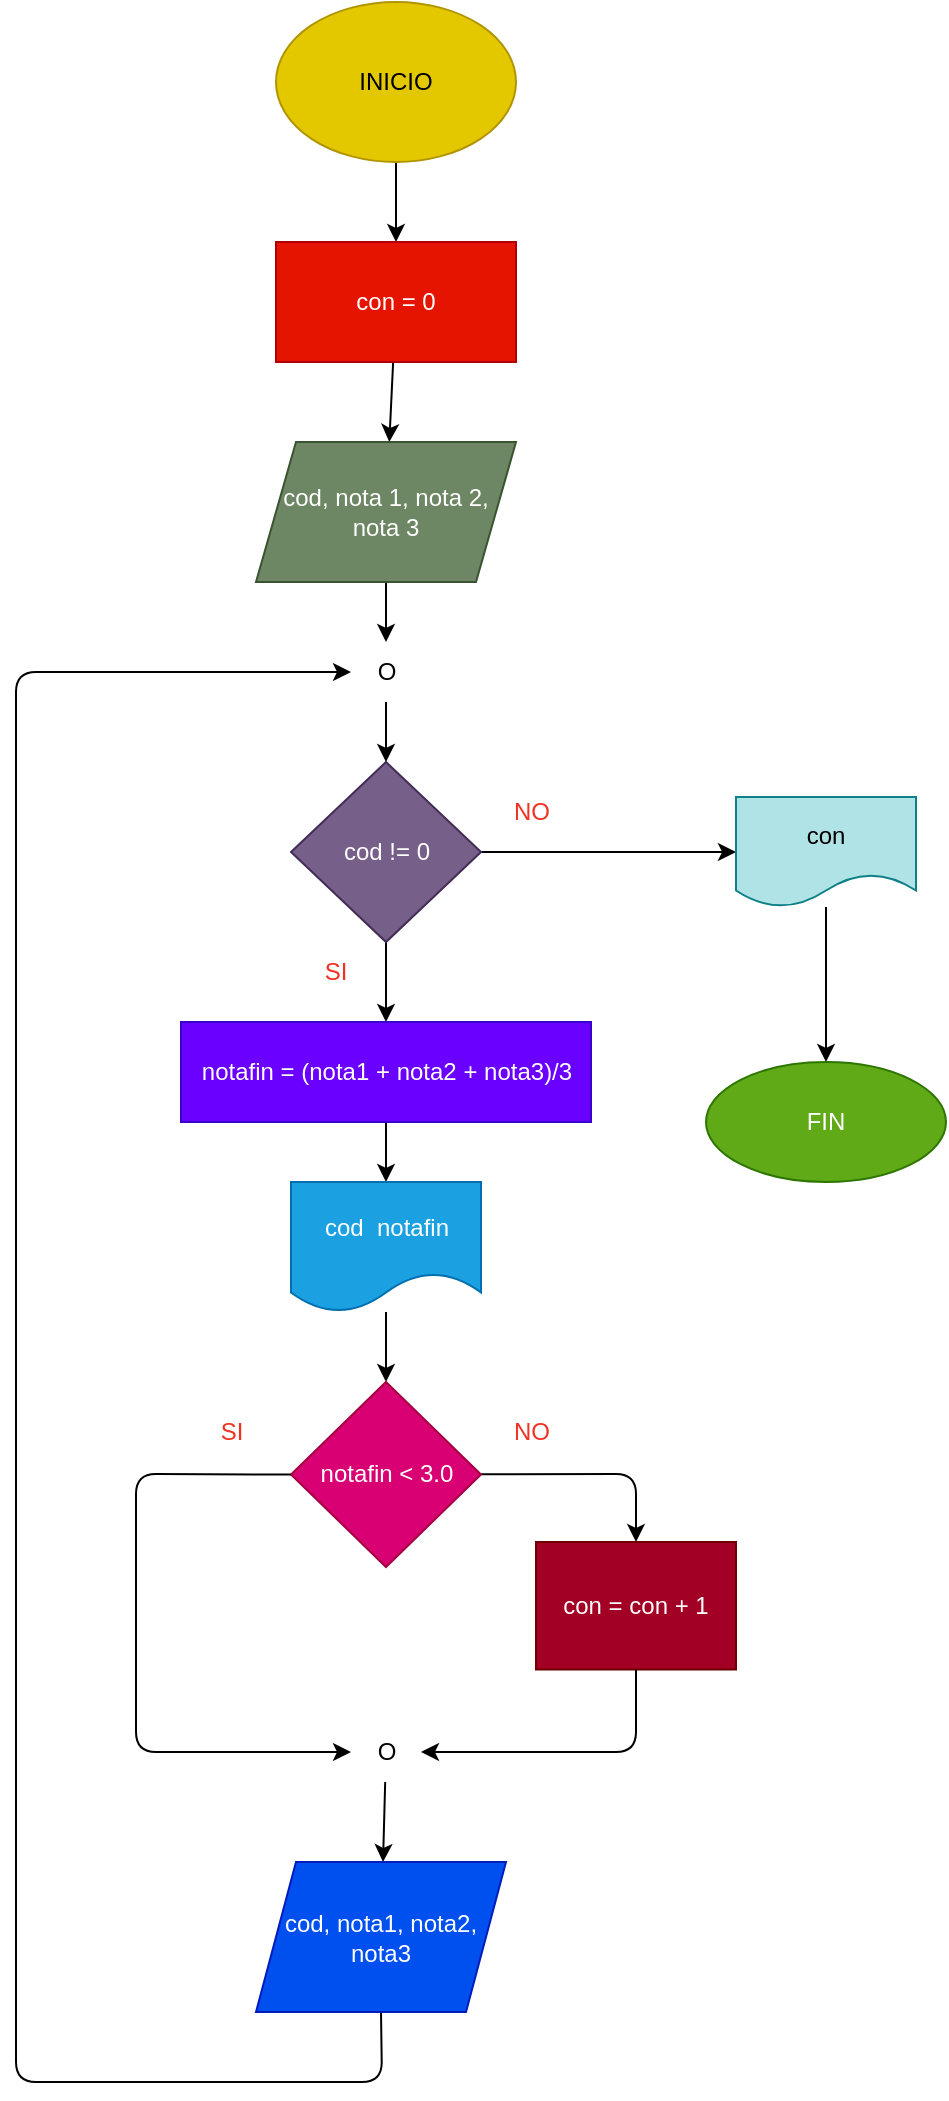 <mxfile>
    <diagram id="oAvqjxGWQdUZEXEwAUJJ" name="Página-1">
        <mxGraphModel dx="514" dy="436" grid="1" gridSize="10" guides="1" tooltips="1" connect="1" arrows="1" fold="1" page="1" pageScale="1" pageWidth="827" pageHeight="1169" math="0" shadow="0">
            <root>
                <mxCell id="0"/>
                <mxCell id="1" parent="0"/>
                <mxCell id="5" value="" style="edgeStyle=none;html=1;" parent="1" source="3" target="4" edge="1">
                    <mxGeometry relative="1" as="geometry"/>
                </mxCell>
                <mxCell id="3" value="INICIO" style="ellipse;whiteSpace=wrap;html=1;fillColor=#e3c800;fontColor=#000000;strokeColor=#B09500;" parent="1" vertex="1">
                    <mxGeometry x="170" y="130" width="120" height="80" as="geometry"/>
                </mxCell>
                <mxCell id="7" value="" style="edgeStyle=none;html=1;" parent="1" source="4" target="6" edge="1">
                    <mxGeometry relative="1" as="geometry"/>
                </mxCell>
                <mxCell id="4" value="con = 0" style="whiteSpace=wrap;html=1;fillColor=#e51400;strokeColor=#B20000;fontColor=#ffffff;" parent="1" vertex="1">
                    <mxGeometry x="170" y="250" width="120" height="60" as="geometry"/>
                </mxCell>
                <mxCell id="9" value="" style="edgeStyle=none;html=1;" parent="1" source="6" edge="1">
                    <mxGeometry relative="1" as="geometry">
                        <mxPoint x="225" y="450" as="targetPoint"/>
                    </mxGeometry>
                </mxCell>
                <mxCell id="6" value="cod, nota 1, nota 2, nota 3" style="shape=parallelogram;perimeter=parallelogramPerimeter;whiteSpace=wrap;html=1;fixedSize=1;fillColor=#6d8764;strokeColor=#3A5431;fontColor=#ffffff;" parent="1" vertex="1">
                    <mxGeometry x="160" y="350" width="130" height="70" as="geometry"/>
                </mxCell>
                <mxCell id="15" value="" style="edgeStyle=none;html=1;" parent="1" source="8" target="14" edge="1">
                    <mxGeometry relative="1" as="geometry"/>
                </mxCell>
                <mxCell id="19" value="" style="edgeStyle=none;html=1;fontColor=#000000;" parent="1" source="8" target="18" edge="1">
                    <mxGeometry relative="1" as="geometry"/>
                </mxCell>
                <mxCell id="8" value="cod != 0" style="rhombus;whiteSpace=wrap;html=1;fillColor=#76608a;strokeColor=#432D57;fontColor=#ffffff;" parent="1" vertex="1">
                    <mxGeometry x="177.5" y="510" width="95" height="90" as="geometry"/>
                </mxCell>
                <mxCell id="11" value="O" style="text;html=1;strokeColor=none;fillColor=none;align=center;verticalAlign=middle;whiteSpace=wrap;rounded=0;" parent="1" vertex="1">
                    <mxGeometry x="207.5" y="450" width="35" height="30" as="geometry"/>
                </mxCell>
                <mxCell id="12" value="" style="endArrow=classic;html=1;exitX=0.5;exitY=1;exitDx=0;exitDy=0;entryX=0.5;entryY=0;entryDx=0;entryDy=0;" parent="1" source="11" target="8" edge="1">
                    <mxGeometry width="50" height="50" relative="1" as="geometry">
                        <mxPoint x="240" y="360" as="sourcePoint"/>
                        <mxPoint x="290" y="310" as="targetPoint"/>
                    </mxGeometry>
                </mxCell>
                <mxCell id="13" value="" style="endArrow=classic;html=1;entryX=0;entryY=0.5;entryDx=0;entryDy=0;exitX=0.5;exitY=1;exitDx=0;exitDy=0;" parent="1" source="33" target="11" edge="1">
                    <mxGeometry width="50" height="50" relative="1" as="geometry">
                        <mxPoint x="130" y="1150" as="sourcePoint"/>
                        <mxPoint x="290" y="410" as="targetPoint"/>
                        <Array as="points">
                            <mxPoint x="223" y="1170"/>
                            <mxPoint x="40" y="1170"/>
                            <mxPoint x="40" y="465"/>
                        </Array>
                    </mxGeometry>
                </mxCell>
                <mxCell id="17" value="" style="edgeStyle=none;html=1;fontColor=#000000;" parent="1" source="14" target="16" edge="1">
                    <mxGeometry relative="1" as="geometry"/>
                </mxCell>
                <mxCell id="14" value="&lt;font color=&quot;#000000&quot;&gt;con&lt;/font&gt;" style="shape=document;whiteSpace=wrap;html=1;boundedLbl=1;fillColor=#b0e3e6;strokeColor=#0e8088;" parent="1" vertex="1">
                    <mxGeometry x="400" y="527.5" width="90" height="55" as="geometry"/>
                </mxCell>
                <mxCell id="16" value="FIN" style="ellipse;whiteSpace=wrap;html=1;fillColor=#60a917;strokeColor=#2D7600;fontColor=#ffffff;" parent="1" vertex="1">
                    <mxGeometry x="385" y="660" width="120" height="60" as="geometry"/>
                </mxCell>
                <mxCell id="25" value="" style="edgeStyle=none;html=1;fontColor=#F03224;" parent="1" source="18" target="24" edge="1">
                    <mxGeometry relative="1" as="geometry"/>
                </mxCell>
                <mxCell id="18" value="notafin = (nota1 + nota2 + nota3)/3" style="whiteSpace=wrap;html=1;fillColor=#6a00ff;strokeColor=#3700CC;fontColor=#ffffff;" parent="1" vertex="1">
                    <mxGeometry x="122.5" y="640" width="205" height="50" as="geometry"/>
                </mxCell>
                <mxCell id="27" value="" style="edgeStyle=none;html=1;fontColor=#F03224;" parent="1" source="24" target="26" edge="1">
                    <mxGeometry relative="1" as="geometry"/>
                </mxCell>
                <mxCell id="24" value="cod&amp;nbsp; notafin" style="shape=document;whiteSpace=wrap;html=1;boundedLbl=1;fillColor=#1ba1e2;strokeColor=#006EAF;fontColor=#ffffff;" parent="1" vertex="1">
                    <mxGeometry x="177.5" y="720" width="95" height="65" as="geometry"/>
                </mxCell>
                <mxCell id="29" value="" style="edgeStyle=none;html=1;fontColor=#F03224;" parent="1" source="26" target="28" edge="1">
                    <mxGeometry relative="1" as="geometry">
                        <Array as="points">
                            <mxPoint x="350" y="866"/>
                        </Array>
                    </mxGeometry>
                </mxCell>
                <mxCell id="26" value="notafin &amp;lt; 3.0" style="rhombus;whiteSpace=wrap;html=1;fillColor=#d80073;strokeColor=#A50040;fontColor=#ffffff;" parent="1" vertex="1">
                    <mxGeometry x="177.5" y="820" width="95" height="92.5" as="geometry"/>
                </mxCell>
                <mxCell id="28" value="con = con + 1" style="whiteSpace=wrap;html=1;fillColor=#a20025;strokeColor=#6F0000;fontColor=#ffffff;" parent="1" vertex="1">
                    <mxGeometry x="300" y="900" width="100" height="63.75" as="geometry"/>
                </mxCell>
                <mxCell id="30" value="" style="endArrow=classic;html=1;fontColor=#F03224;exitX=0;exitY=0.5;exitDx=0;exitDy=0;entryX=0;entryY=0.5;entryDx=0;entryDy=0;" parent="1" source="26" target="31" edge="1">
                    <mxGeometry width="50" height="50" relative="1" as="geometry">
                        <mxPoint x="240" y="860" as="sourcePoint"/>
                        <mxPoint x="178" y="1000" as="targetPoint"/>
                        <Array as="points">
                            <mxPoint x="100" y="866"/>
                            <mxPoint x="100" y="1005"/>
                        </Array>
                    </mxGeometry>
                </mxCell>
                <mxCell id="34" value="" style="edgeStyle=none;html=1;fontColor=#F03224;" parent="1" source="31" target="33" edge="1">
                    <mxGeometry relative="1" as="geometry"/>
                </mxCell>
                <mxCell id="31" value="O" style="text;html=1;strokeColor=none;fillColor=none;align=center;verticalAlign=middle;whiteSpace=wrap;rounded=0;" parent="1" vertex="1">
                    <mxGeometry x="207.5" y="990" width="35" height="30" as="geometry"/>
                </mxCell>
                <mxCell id="32" value="" style="endArrow=classic;html=1;fontColor=#F03224;exitX=0.5;exitY=1;exitDx=0;exitDy=0;entryX=1;entryY=0.5;entryDx=0;entryDy=0;" parent="1" source="28" target="31" edge="1">
                    <mxGeometry width="50" height="50" relative="1" as="geometry">
                        <mxPoint x="240" y="860" as="sourcePoint"/>
                        <mxPoint x="290" y="810" as="targetPoint"/>
                        <Array as="points">
                            <mxPoint x="350" y="1005"/>
                        </Array>
                    </mxGeometry>
                </mxCell>
                <mxCell id="33" value="cod, nota1, nota2, nota3" style="shape=parallelogram;perimeter=parallelogramPerimeter;whiteSpace=wrap;html=1;fixedSize=1;fontColor=#ffffff;fillColor=#0050ef;strokeColor=#001DBC;" parent="1" vertex="1">
                    <mxGeometry x="160" y="1060" width="125" height="75" as="geometry"/>
                </mxCell>
                <mxCell id="35" value="&lt;font color=&quot;#f03224&quot;&gt;NO&lt;/font&gt;" style="text;html=1;strokeColor=none;fillColor=none;align=center;verticalAlign=middle;whiteSpace=wrap;rounded=0;fontColor=#000000;" parent="1" vertex="1">
                    <mxGeometry x="267.5" y="830" width="60" height="30" as="geometry"/>
                </mxCell>
                <mxCell id="36" value="&lt;font color=&quot;#f03224&quot;&gt;NO&lt;/font&gt;" style="text;html=1;strokeColor=none;fillColor=none;align=center;verticalAlign=middle;whiteSpace=wrap;rounded=0;fontColor=#000000;" parent="1" vertex="1">
                    <mxGeometry x="267.5" y="520" width="60" height="30" as="geometry"/>
                </mxCell>
                <mxCell id="37" value="SI" style="text;html=1;strokeColor=none;fillColor=none;align=center;verticalAlign=middle;whiteSpace=wrap;rounded=0;fontColor=#F03224;" parent="1" vertex="1">
                    <mxGeometry x="117.5" y="830" width="60" height="30" as="geometry"/>
                </mxCell>
                <mxCell id="38" value="SI" style="text;html=1;strokeColor=none;fillColor=none;align=center;verticalAlign=middle;whiteSpace=wrap;rounded=0;fontColor=#F03224;" parent="1" vertex="1">
                    <mxGeometry x="170" y="600" width="60" height="30" as="geometry"/>
                </mxCell>
            </root>
        </mxGraphModel>
    </diagram>
</mxfile>